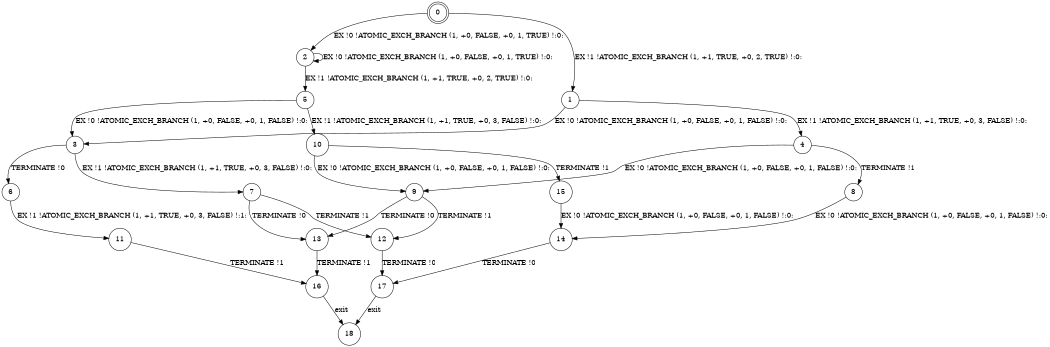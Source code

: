 digraph BCG {
size = "7, 10.5";
center = TRUE;
node [shape = circle];
0 [peripheries = 2];
0 -> 1 [label = "EX !1 !ATOMIC_EXCH_BRANCH (1, +1, TRUE, +0, 2, TRUE) !:0:"];
0 -> 2 [label = "EX !0 !ATOMIC_EXCH_BRANCH (1, +0, FALSE, +0, 1, TRUE) !:0:"];
1 -> 3 [label = "EX !0 !ATOMIC_EXCH_BRANCH (1, +0, FALSE, +0, 1, FALSE) !:0:"];
1 -> 4 [label = "EX !1 !ATOMIC_EXCH_BRANCH (1, +1, TRUE, +0, 3, FALSE) !:0:"];
2 -> 5 [label = "EX !1 !ATOMIC_EXCH_BRANCH (1, +1, TRUE, +0, 2, TRUE) !:0:"];
2 -> 2 [label = "EX !0 !ATOMIC_EXCH_BRANCH (1, +0, FALSE, +0, 1, TRUE) !:0:"];
3 -> 6 [label = "TERMINATE !0"];
3 -> 7 [label = "EX !1 !ATOMIC_EXCH_BRANCH (1, +1, TRUE, +0, 3, FALSE) !:0:"];
4 -> 8 [label = "TERMINATE !1"];
4 -> 9 [label = "EX !0 !ATOMIC_EXCH_BRANCH (1, +0, FALSE, +0, 1, FALSE) !:0:"];
5 -> 10 [label = "EX !1 !ATOMIC_EXCH_BRANCH (1, +1, TRUE, +0, 3, FALSE) !:0:"];
5 -> 3 [label = "EX !0 !ATOMIC_EXCH_BRANCH (1, +0, FALSE, +0, 1, FALSE) !:0:"];
6 -> 11 [label = "EX !1 !ATOMIC_EXCH_BRANCH (1, +1, TRUE, +0, 3, FALSE) !:1:"];
7 -> 12 [label = "TERMINATE !1"];
7 -> 13 [label = "TERMINATE !0"];
8 -> 14 [label = "EX !0 !ATOMIC_EXCH_BRANCH (1, +0, FALSE, +0, 1, FALSE) !:0:"];
9 -> 12 [label = "TERMINATE !1"];
9 -> 13 [label = "TERMINATE !0"];
10 -> 15 [label = "TERMINATE !1"];
10 -> 9 [label = "EX !0 !ATOMIC_EXCH_BRANCH (1, +0, FALSE, +0, 1, FALSE) !:0:"];
11 -> 16 [label = "TERMINATE !1"];
12 -> 17 [label = "TERMINATE !0"];
13 -> 16 [label = "TERMINATE !1"];
14 -> 17 [label = "TERMINATE !0"];
15 -> 14 [label = "EX !0 !ATOMIC_EXCH_BRANCH (1, +0, FALSE, +0, 1, FALSE) !:0:"];
16 -> 18 [label = "exit"];
17 -> 18 [label = "exit"];
}
